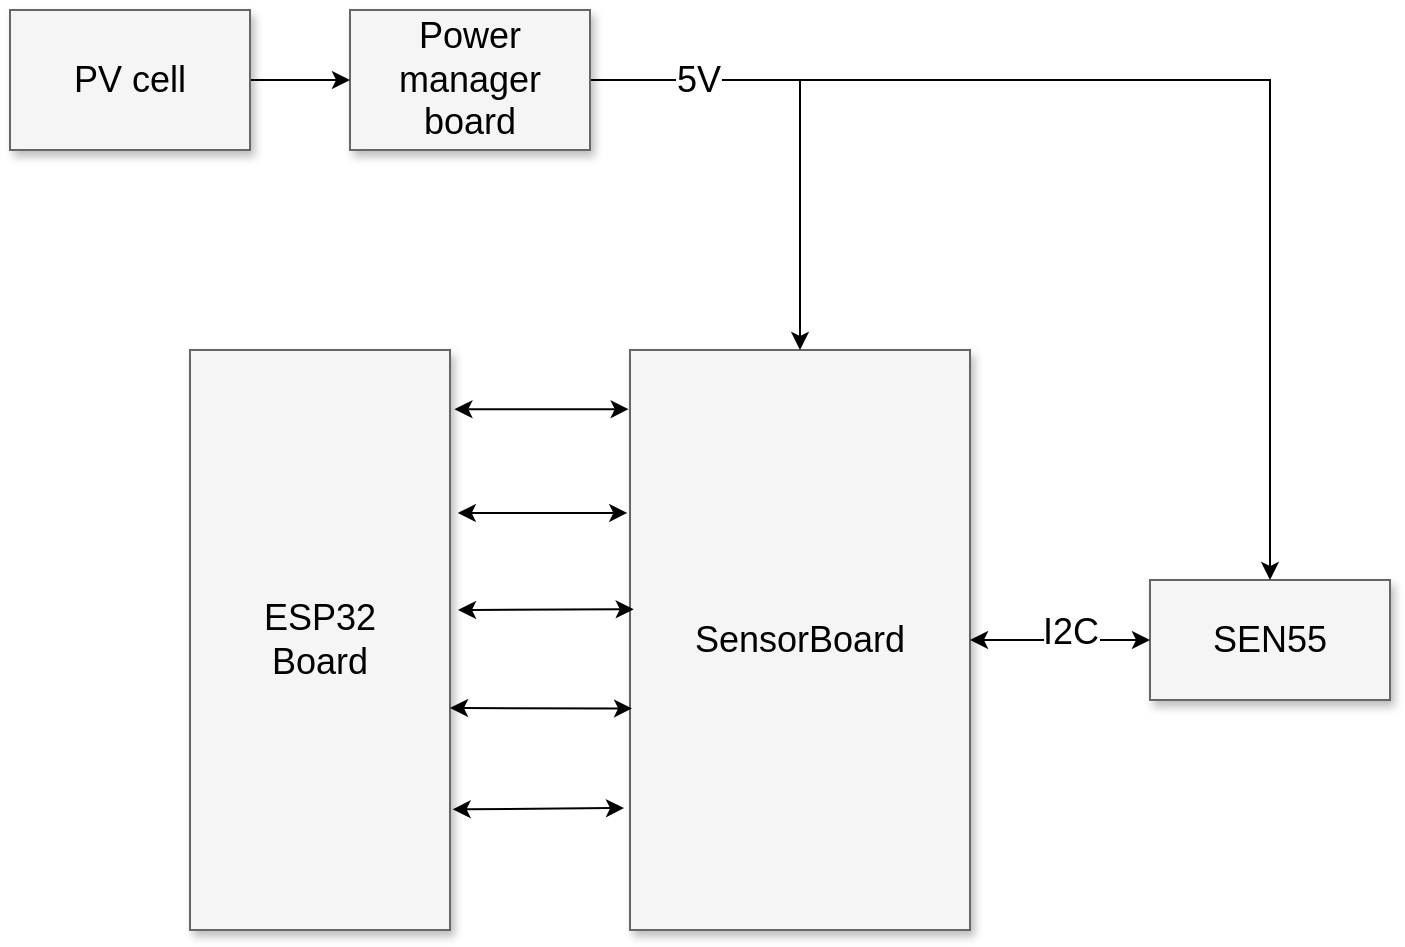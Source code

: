 <mxfile version="21.7.5" type="device">
  <diagram name="Pagina-1" id="fQtvIQy1IttKtHPUSm20">
    <mxGraphModel dx="1050" dy="621" grid="1" gridSize="10" guides="1" tooltips="1" connect="1" arrows="1" fold="1" page="1" pageScale="1" pageWidth="827" pageHeight="1169" math="0" shadow="0">
      <root>
        <mxCell id="0" />
        <mxCell id="1" parent="0" />
        <mxCell id="G0hxotjl89zj5YkqeKat-3" value="SensorBoard" style="whiteSpace=wrap;html=1;shadow=1;fontSize=18;fillColor=#f5f5f5;strokeColor=#666666;" vertex="1" parent="1">
          <mxGeometry x="380" y="210" width="170" height="290" as="geometry" />
        </mxCell>
        <mxCell id="G0hxotjl89zj5YkqeKat-4" value="&lt;span&gt;SEN55&lt;/span&gt;" style="whiteSpace=wrap;html=1;shadow=1;fontSize=18;fillColor=#f5f5f5;strokeColor=#666666;" vertex="1" parent="1">
          <mxGeometry x="640" y="325" width="120" height="60" as="geometry" />
        </mxCell>
        <mxCell id="G0hxotjl89zj5YkqeKat-8" value="ESP32&lt;br&gt;Board" style="whiteSpace=wrap;html=1;shadow=1;fontSize=18;fillColor=#f5f5f5;strokeColor=#666666;" vertex="1" parent="1">
          <mxGeometry x="160" y="210" width="130" height="290" as="geometry" />
        </mxCell>
        <mxCell id="G0hxotjl89zj5YkqeKat-12" value="" style="endArrow=classic;html=1;rounded=0;fontSize=26;exitX=1.017;exitY=0.102;exitDx=0;exitDy=0;exitPerimeter=0;entryX=-0.004;entryY=0.102;entryDx=0;entryDy=0;entryPerimeter=0;startArrow=classic;startFill=1;" edge="1" parent="1" source="G0hxotjl89zj5YkqeKat-8" target="G0hxotjl89zj5YkqeKat-3">
          <mxGeometry width="50" height="50" relative="1" as="geometry">
            <mxPoint x="380" y="430" as="sourcePoint" />
            <mxPoint x="550" y="430" as="targetPoint" />
          </mxGeometry>
        </mxCell>
        <mxCell id="G0hxotjl89zj5YkqeKat-13" value="" style="endArrow=classic;html=1;rounded=0;fontSize=26;exitX=1.03;exitY=0.281;exitDx=0;exitDy=0;exitPerimeter=0;entryX=-0.008;entryY=0.281;entryDx=0;entryDy=0;entryPerimeter=0;startArrow=classic;startFill=1;" edge="1" parent="1" source="G0hxotjl89zj5YkqeKat-8" target="G0hxotjl89zj5YkqeKat-3">
          <mxGeometry width="50" height="50" relative="1" as="geometry">
            <mxPoint x="380" y="430" as="sourcePoint" />
            <mxPoint x="550" y="430" as="targetPoint" />
          </mxGeometry>
        </mxCell>
        <mxCell id="G0hxotjl89zj5YkqeKat-14" value="" style="endArrow=classic;html=1;rounded=0;fontSize=26;entryX=0.011;entryY=0.447;entryDx=0;entryDy=0;entryPerimeter=0;startArrow=classic;startFill=1;" edge="1" parent="1" target="G0hxotjl89zj5YkqeKat-3">
          <mxGeometry width="50" height="50" relative="1" as="geometry">
            <mxPoint x="294" y="340" as="sourcePoint" />
            <mxPoint x="330" y="320" as="targetPoint" />
          </mxGeometry>
        </mxCell>
        <mxCell id="G0hxotjl89zj5YkqeKat-15" value="" style="endArrow=classic;html=1;rounded=0;fontSize=26;entryX=0.006;entryY=0.618;entryDx=0;entryDy=0;entryPerimeter=0;startArrow=classic;startFill=1;" edge="1" parent="1" target="G0hxotjl89zj5YkqeKat-3">
          <mxGeometry width="50" height="50" relative="1" as="geometry">
            <mxPoint x="290" y="389" as="sourcePoint" />
            <mxPoint x="344" y="389" as="targetPoint" />
          </mxGeometry>
        </mxCell>
        <mxCell id="G0hxotjl89zj5YkqeKat-16" value="" style="endArrow=classic;html=1;rounded=0;fontSize=26;exitX=1.01;exitY=0.792;exitDx=0;exitDy=0;exitPerimeter=0;startArrow=classic;startFill=1;" edge="1" parent="1" source="G0hxotjl89zj5YkqeKat-8">
          <mxGeometry width="50" height="50" relative="1" as="geometry">
            <mxPoint x="380" y="430" as="sourcePoint" />
            <mxPoint x="377" y="439" as="targetPoint" />
          </mxGeometry>
        </mxCell>
        <mxCell id="G0hxotjl89zj5YkqeKat-23" value="" style="endArrow=classic;startArrow=classic;html=1;rounded=0;entryX=0;entryY=0.5;entryDx=0;entryDy=0;exitX=1;exitY=0.5;exitDx=0;exitDy=0;" edge="1" parent="1" source="G0hxotjl89zj5YkqeKat-3" target="G0hxotjl89zj5YkqeKat-4">
          <mxGeometry width="50" height="50" relative="1" as="geometry">
            <mxPoint x="540.0" y="414" as="sourcePoint" />
            <mxPoint x="660.0" y="414" as="targetPoint" />
          </mxGeometry>
        </mxCell>
        <mxCell id="G0hxotjl89zj5YkqeKat-24" value="I2C" style="edgeLabel;html=1;align=center;verticalAlign=middle;resizable=0;points=[];fontSize=18;" vertex="1" connectable="0" parent="G0hxotjl89zj5YkqeKat-23">
          <mxGeometry x="-0.214" y="4" relative="1" as="geometry">
            <mxPoint x="14" as="offset" />
          </mxGeometry>
        </mxCell>
        <mxCell id="G0hxotjl89zj5YkqeKat-38" style="edgeStyle=orthogonalEdgeStyle;rounded=0;orthogonalLoop=1;jettySize=auto;html=1;entryX=0.5;entryY=0;entryDx=0;entryDy=0;" edge="1" parent="1" source="G0hxotjl89zj5YkqeKat-35" target="G0hxotjl89zj5YkqeKat-3">
          <mxGeometry relative="1" as="geometry">
            <Array as="points">
              <mxPoint x="465" y="75" />
            </Array>
          </mxGeometry>
        </mxCell>
        <mxCell id="G0hxotjl89zj5YkqeKat-39" style="edgeStyle=orthogonalEdgeStyle;rounded=0;orthogonalLoop=1;jettySize=auto;html=1;entryX=0.5;entryY=0;entryDx=0;entryDy=0;" edge="1" parent="1" source="G0hxotjl89zj5YkqeKat-35" target="G0hxotjl89zj5YkqeKat-4">
          <mxGeometry relative="1" as="geometry" />
        </mxCell>
        <mxCell id="G0hxotjl89zj5YkqeKat-40" value="&lt;font style=&quot;font-size: 18px;&quot;&gt;5V&lt;/font&gt;" style="edgeLabel;html=1;align=center;verticalAlign=middle;resizable=0;points=[];rotation=0;" vertex="1" connectable="0" parent="G0hxotjl89zj5YkqeKat-39">
          <mxGeometry x="-0.313" y="-1" relative="1" as="geometry">
            <mxPoint x="-149" y="-1" as="offset" />
          </mxGeometry>
        </mxCell>
        <mxCell id="G0hxotjl89zj5YkqeKat-35" value="&lt;span&gt;Power manager board&lt;/span&gt;" style="whiteSpace=wrap;html=1;shadow=1;fontSize=18;fillColor=#f5f5f5;strokeColor=#666666;" vertex="1" parent="1">
          <mxGeometry x="240" y="40" width="120" height="70" as="geometry" />
        </mxCell>
        <mxCell id="G0hxotjl89zj5YkqeKat-37" value="" style="edgeStyle=orthogonalEdgeStyle;rounded=0;orthogonalLoop=1;jettySize=auto;html=1;" edge="1" parent="1" source="G0hxotjl89zj5YkqeKat-36" target="G0hxotjl89zj5YkqeKat-35">
          <mxGeometry relative="1" as="geometry" />
        </mxCell>
        <mxCell id="G0hxotjl89zj5YkqeKat-36" value="&lt;span&gt;PV cell&lt;/span&gt;" style="whiteSpace=wrap;html=1;shadow=1;fontSize=18;fillColor=#f5f5f5;strokeColor=#666666;" vertex="1" parent="1">
          <mxGeometry x="70" y="40" width="120" height="70" as="geometry" />
        </mxCell>
      </root>
    </mxGraphModel>
  </diagram>
</mxfile>
